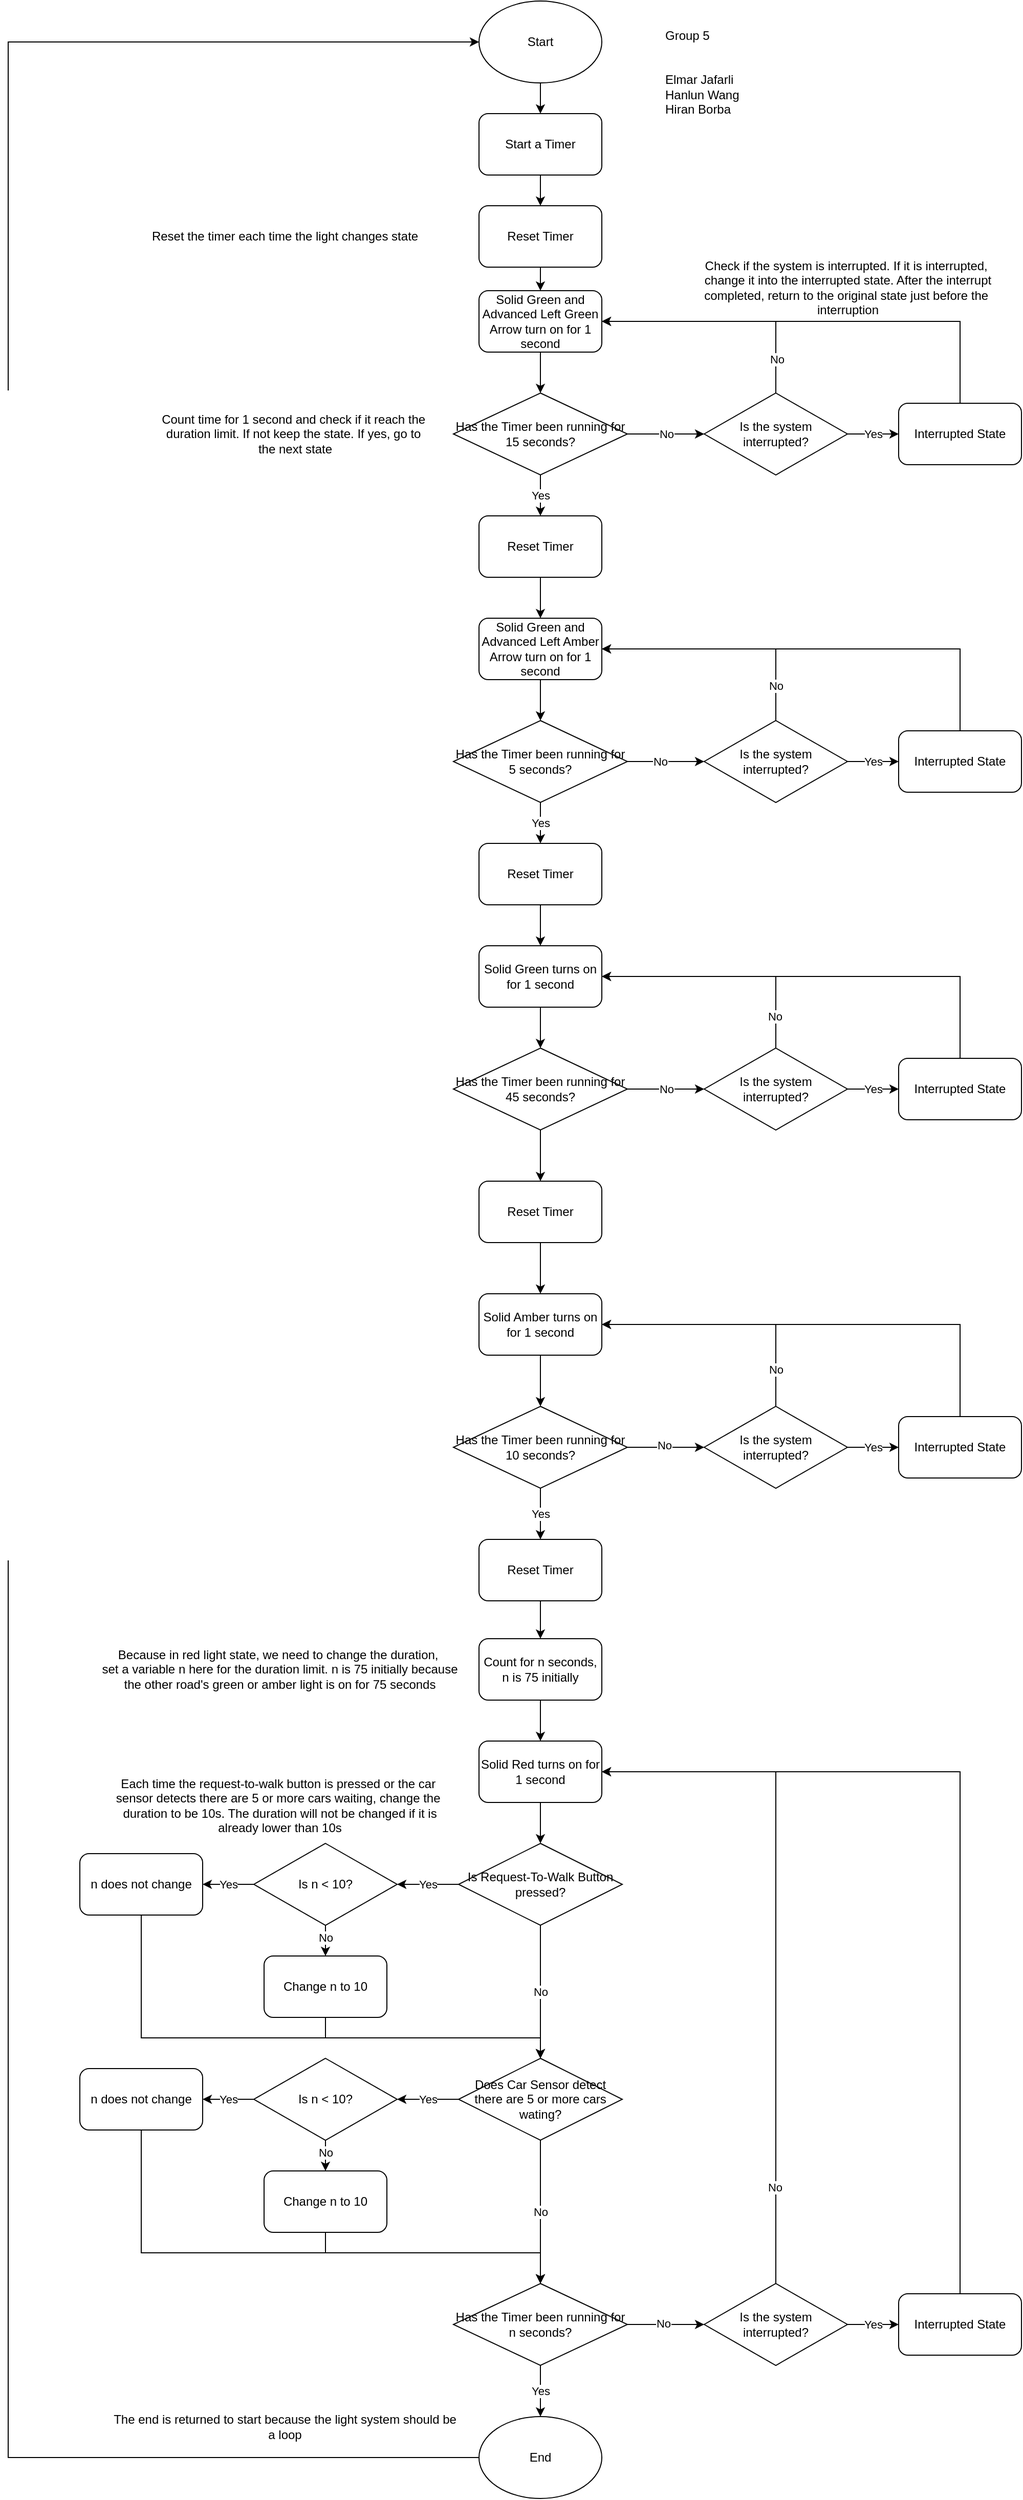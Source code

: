 <mxfile version="21.3.6" type="device">
  <diagram id="C5RBs43oDa-KdzZeNtuy" name="Page-1">
    <mxGraphModel dx="645" dy="1018" grid="1" gridSize="10" guides="1" tooltips="1" connect="1" arrows="1" fold="1" page="1" pageScale="1" pageWidth="1500" pageHeight="3000" math="0" shadow="0">
      <root>
        <mxCell id="WIyWlLk6GJQsqaUBKTNV-0" />
        <mxCell id="WIyWlLk6GJQsqaUBKTNV-1" parent="WIyWlLk6GJQsqaUBKTNV-0" />
        <mxCell id="bD6W7oSRf1samodwNwaf-6" style="edgeStyle=orthogonalEdgeStyle;rounded=0;orthogonalLoop=1;jettySize=auto;html=1;exitX=0.5;exitY=1;exitDx=0;exitDy=0;entryX=0.5;entryY=0;entryDx=0;entryDy=0;" parent="WIyWlLk6GJQsqaUBKTNV-1" source="bD6W7oSRf1samodwNwaf-0" target="bD6W7oSRf1samodwNwaf-5" edge="1">
          <mxGeometry relative="1" as="geometry" />
        </mxCell>
        <mxCell id="bD6W7oSRf1samodwNwaf-0" value="Start" style="ellipse;whiteSpace=wrap;html=1;" parent="WIyWlLk6GJQsqaUBKTNV-1" vertex="1">
          <mxGeometry x="630" width="120" height="80" as="geometry" />
        </mxCell>
        <mxCell id="bD6W7oSRf1samodwNwaf-9" style="edgeStyle=orthogonalEdgeStyle;rounded=0;orthogonalLoop=1;jettySize=auto;html=1;exitX=0.5;exitY=1;exitDx=0;exitDy=0;entryX=0.5;entryY=0;entryDx=0;entryDy=0;" parent="WIyWlLk6GJQsqaUBKTNV-1" source="bD6W7oSRf1samodwNwaf-1" target="bD6W7oSRf1samodwNwaf-8" edge="1">
          <mxGeometry relative="1" as="geometry" />
        </mxCell>
        <mxCell id="bD6W7oSRf1samodwNwaf-1" value="Solid Green and Advanced Left Green Arrow turn on for 1 second" style="rounded=1;whiteSpace=wrap;html=1;" parent="WIyWlLk6GJQsqaUBKTNV-1" vertex="1">
          <mxGeometry x="630" y="283" width="120" height="60" as="geometry" />
        </mxCell>
        <mxCell id="bD6W7oSRf1samodwNwaf-49" style="edgeStyle=orthogonalEdgeStyle;rounded=0;orthogonalLoop=1;jettySize=auto;html=1;exitX=0.5;exitY=1;exitDx=0;exitDy=0;entryX=0.5;entryY=0;entryDx=0;entryDy=0;" parent="WIyWlLk6GJQsqaUBKTNV-1" source="bD6W7oSRf1samodwNwaf-5" target="bD6W7oSRf1samodwNwaf-48" edge="1">
          <mxGeometry relative="1" as="geometry" />
        </mxCell>
        <mxCell id="bD6W7oSRf1samodwNwaf-5" value="Start a Timer" style="rounded=1;whiteSpace=wrap;html=1;" parent="WIyWlLk6GJQsqaUBKTNV-1" vertex="1">
          <mxGeometry x="630" y="110" width="120" height="60" as="geometry" />
        </mxCell>
        <mxCell id="bD6W7oSRf1samodwNwaf-13" value="Yes" style="edgeStyle=orthogonalEdgeStyle;rounded=0;orthogonalLoop=1;jettySize=auto;html=1;exitX=0.5;exitY=1;exitDx=0;exitDy=0;entryX=0.5;entryY=0;entryDx=0;entryDy=0;" parent="WIyWlLk6GJQsqaUBKTNV-1" source="bD6W7oSRf1samodwNwaf-8" target="bD6W7oSRf1samodwNwaf-12" edge="1">
          <mxGeometry relative="1" as="geometry" />
        </mxCell>
        <mxCell id="45pOOknHf77Www3bpchD-1" value="No" style="edgeStyle=orthogonalEdgeStyle;rounded=0;orthogonalLoop=1;jettySize=auto;html=1;exitX=1;exitY=0.5;exitDx=0;exitDy=0;entryX=0;entryY=0.5;entryDx=0;entryDy=0;" edge="1" parent="WIyWlLk6GJQsqaUBKTNV-1" source="bD6W7oSRf1samodwNwaf-8" target="45pOOknHf77Www3bpchD-0">
          <mxGeometry relative="1" as="geometry" />
        </mxCell>
        <mxCell id="bD6W7oSRf1samodwNwaf-8" value="Has the Timer been running for 15 seconds?" style="rhombus;whiteSpace=wrap;html=1;" parent="WIyWlLk6GJQsqaUBKTNV-1" vertex="1">
          <mxGeometry x="605" y="383" width="170" height="80" as="geometry" />
        </mxCell>
        <mxCell id="bD6W7oSRf1samodwNwaf-15" style="edgeStyle=orthogonalEdgeStyle;rounded=0;orthogonalLoop=1;jettySize=auto;html=1;exitX=0.5;exitY=1;exitDx=0;exitDy=0;entryX=0.5;entryY=0;entryDx=0;entryDy=0;" parent="WIyWlLk6GJQsqaUBKTNV-1" source="bD6W7oSRf1samodwNwaf-12" target="bD6W7oSRf1samodwNwaf-14" edge="1">
          <mxGeometry relative="1" as="geometry" />
        </mxCell>
        <mxCell id="bD6W7oSRf1samodwNwaf-12" value="Reset Timer" style="rounded=1;whiteSpace=wrap;html=1;" parent="WIyWlLk6GJQsqaUBKTNV-1" vertex="1">
          <mxGeometry x="630" y="503" width="120" height="60" as="geometry" />
        </mxCell>
        <mxCell id="bD6W7oSRf1samodwNwaf-19" style="edgeStyle=orthogonalEdgeStyle;rounded=0;orthogonalLoop=1;jettySize=auto;html=1;exitX=0.5;exitY=1;exitDx=0;exitDy=0;entryX=0.5;entryY=0;entryDx=0;entryDy=0;" parent="WIyWlLk6GJQsqaUBKTNV-1" source="bD6W7oSRf1samodwNwaf-14" target="bD6W7oSRf1samodwNwaf-16" edge="1">
          <mxGeometry relative="1" as="geometry" />
        </mxCell>
        <mxCell id="bD6W7oSRf1samodwNwaf-14" value="Solid Green and Advanced Left Amber Arrow turn on for 1 second" style="rounded=1;whiteSpace=wrap;html=1;" parent="WIyWlLk6GJQsqaUBKTNV-1" vertex="1">
          <mxGeometry x="630" y="603" width="120" height="60" as="geometry" />
        </mxCell>
        <mxCell id="bD6W7oSRf1samodwNwaf-21" value="Yes" style="edgeStyle=orthogonalEdgeStyle;rounded=0;orthogonalLoop=1;jettySize=auto;html=1;exitX=0.5;exitY=1;exitDx=0;exitDy=0;entryX=0.5;entryY=0;entryDx=0;entryDy=0;" parent="WIyWlLk6GJQsqaUBKTNV-1" source="bD6W7oSRf1samodwNwaf-16" target="bD6W7oSRf1samodwNwaf-22" edge="1">
          <mxGeometry relative="1" as="geometry">
            <mxPoint x="690" y="823" as="targetPoint" />
          </mxGeometry>
        </mxCell>
        <mxCell id="45pOOknHf77Www3bpchD-19" style="edgeStyle=orthogonalEdgeStyle;rounded=0;orthogonalLoop=1;jettySize=auto;html=1;exitX=1;exitY=0.5;exitDx=0;exitDy=0;entryX=0;entryY=0.5;entryDx=0;entryDy=0;" edge="1" parent="WIyWlLk6GJQsqaUBKTNV-1" source="bD6W7oSRf1samodwNwaf-16" target="45pOOknHf77Www3bpchD-17">
          <mxGeometry relative="1" as="geometry" />
        </mxCell>
        <mxCell id="45pOOknHf77Www3bpchD-23" value="No" style="edgeLabel;html=1;align=center;verticalAlign=middle;resizable=0;points=[];" vertex="1" connectable="0" parent="45pOOknHf77Www3bpchD-19">
          <mxGeometry x="-0.15" relative="1" as="geometry">
            <mxPoint as="offset" />
          </mxGeometry>
        </mxCell>
        <mxCell id="bD6W7oSRf1samodwNwaf-16" value="Has the Timer been running for 5 seconds?" style="rhombus;whiteSpace=wrap;html=1;" parent="WIyWlLk6GJQsqaUBKTNV-1" vertex="1">
          <mxGeometry x="605" y="703" width="170" height="80" as="geometry" />
        </mxCell>
        <mxCell id="bD6W7oSRf1samodwNwaf-24" style="edgeStyle=orthogonalEdgeStyle;rounded=0;orthogonalLoop=1;jettySize=auto;html=1;exitX=0.5;exitY=1;exitDx=0;exitDy=0;entryX=0.5;entryY=0;entryDx=0;entryDy=0;" parent="WIyWlLk6GJQsqaUBKTNV-1" source="bD6W7oSRf1samodwNwaf-22" target="bD6W7oSRf1samodwNwaf-23" edge="1">
          <mxGeometry relative="1" as="geometry" />
        </mxCell>
        <mxCell id="bD6W7oSRf1samodwNwaf-22" value="Reset Timer" style="rounded=1;whiteSpace=wrap;html=1;" parent="WIyWlLk6GJQsqaUBKTNV-1" vertex="1">
          <mxGeometry x="630" y="823" width="120" height="60" as="geometry" />
        </mxCell>
        <mxCell id="bD6W7oSRf1samodwNwaf-26" style="edgeStyle=orthogonalEdgeStyle;rounded=0;orthogonalLoop=1;jettySize=auto;html=1;exitX=0.5;exitY=1;exitDx=0;exitDy=0;entryX=0.5;entryY=0;entryDx=0;entryDy=0;" parent="WIyWlLk6GJQsqaUBKTNV-1" source="bD6W7oSRf1samodwNwaf-23" target="bD6W7oSRf1samodwNwaf-25" edge="1">
          <mxGeometry relative="1" as="geometry" />
        </mxCell>
        <mxCell id="bD6W7oSRf1samodwNwaf-23" value="Solid Green turns on for 1 second" style="rounded=1;whiteSpace=wrap;html=1;" parent="WIyWlLk6GJQsqaUBKTNV-1" vertex="1">
          <mxGeometry x="630" y="923" width="120" height="60" as="geometry" />
        </mxCell>
        <mxCell id="bD6W7oSRf1samodwNwaf-31" style="edgeStyle=orthogonalEdgeStyle;rounded=0;orthogonalLoop=1;jettySize=auto;html=1;exitX=0.5;exitY=1;exitDx=0;exitDy=0;entryX=0.5;entryY=0;entryDx=0;entryDy=0;" parent="WIyWlLk6GJQsqaUBKTNV-1" source="bD6W7oSRf1samodwNwaf-25" target="bD6W7oSRf1samodwNwaf-30" edge="1">
          <mxGeometry relative="1" as="geometry" />
        </mxCell>
        <mxCell id="45pOOknHf77Www3bpchD-27" value="No" style="edgeStyle=orthogonalEdgeStyle;rounded=0;orthogonalLoop=1;jettySize=auto;html=1;exitX=1;exitY=0.5;exitDx=0;exitDy=0;entryX=0;entryY=0.5;entryDx=0;entryDy=0;" edge="1" parent="WIyWlLk6GJQsqaUBKTNV-1" source="bD6W7oSRf1samodwNwaf-25" target="45pOOknHf77Www3bpchD-25">
          <mxGeometry relative="1" as="geometry" />
        </mxCell>
        <mxCell id="bD6W7oSRf1samodwNwaf-25" value="Has the Timer been running for 45 seconds?" style="rhombus;whiteSpace=wrap;html=1;" parent="WIyWlLk6GJQsqaUBKTNV-1" vertex="1">
          <mxGeometry x="605" y="1023" width="170" height="80" as="geometry" />
        </mxCell>
        <mxCell id="bD6W7oSRf1samodwNwaf-35" style="edgeStyle=orthogonalEdgeStyle;rounded=0;orthogonalLoop=1;jettySize=auto;html=1;exitX=0.5;exitY=1;exitDx=0;exitDy=0;entryX=0.5;entryY=0;entryDx=0;entryDy=0;" parent="WIyWlLk6GJQsqaUBKTNV-1" source="bD6W7oSRf1samodwNwaf-29" target="bD6W7oSRf1samodwNwaf-33" edge="1">
          <mxGeometry relative="1" as="geometry" />
        </mxCell>
        <mxCell id="bD6W7oSRf1samodwNwaf-29" value="Solid Amber turns on for 1 second" style="rounded=1;whiteSpace=wrap;html=1;" parent="WIyWlLk6GJQsqaUBKTNV-1" vertex="1">
          <mxGeometry x="630" y="1263" width="120" height="60" as="geometry" />
        </mxCell>
        <mxCell id="bD6W7oSRf1samodwNwaf-32" style="edgeStyle=orthogonalEdgeStyle;rounded=0;orthogonalLoop=1;jettySize=auto;html=1;exitX=0.5;exitY=1;exitDx=0;exitDy=0;entryX=0.5;entryY=0;entryDx=0;entryDy=0;" parent="WIyWlLk6GJQsqaUBKTNV-1" source="bD6W7oSRf1samodwNwaf-30" target="bD6W7oSRf1samodwNwaf-29" edge="1">
          <mxGeometry relative="1" as="geometry" />
        </mxCell>
        <mxCell id="bD6W7oSRf1samodwNwaf-30" value="Reset Timer" style="rounded=1;whiteSpace=wrap;html=1;" parent="WIyWlLk6GJQsqaUBKTNV-1" vertex="1">
          <mxGeometry x="630" y="1153" width="120" height="60" as="geometry" />
        </mxCell>
        <mxCell id="bD6W7oSRf1samodwNwaf-44" value="Yes" style="edgeStyle=orthogonalEdgeStyle;rounded=0;orthogonalLoop=1;jettySize=auto;html=1;exitX=0.5;exitY=1;exitDx=0;exitDy=0;entryX=0.5;entryY=0;entryDx=0;entryDy=0;" parent="WIyWlLk6GJQsqaUBKTNV-1" source="bD6W7oSRf1samodwNwaf-33" target="bD6W7oSRf1samodwNwaf-40" edge="1">
          <mxGeometry relative="1" as="geometry" />
        </mxCell>
        <mxCell id="45pOOknHf77Www3bpchD-34" style="edgeStyle=orthogonalEdgeStyle;rounded=0;orthogonalLoop=1;jettySize=auto;html=1;exitX=1;exitY=0.5;exitDx=0;exitDy=0;entryX=0;entryY=0.5;entryDx=0;entryDy=0;" edge="1" parent="WIyWlLk6GJQsqaUBKTNV-1" source="bD6W7oSRf1samodwNwaf-33" target="45pOOknHf77Www3bpchD-32">
          <mxGeometry relative="1" as="geometry" />
        </mxCell>
        <mxCell id="45pOOknHf77Www3bpchD-35" value="No" style="edgeLabel;html=1;align=center;verticalAlign=middle;resizable=0;points=[];" vertex="1" connectable="0" parent="45pOOknHf77Www3bpchD-34">
          <mxGeometry x="-0.04" y="2" relative="1" as="geometry">
            <mxPoint as="offset" />
          </mxGeometry>
        </mxCell>
        <mxCell id="bD6W7oSRf1samodwNwaf-33" value="Has the Timer been running for 10 seconds?" style="rhombus;whiteSpace=wrap;html=1;" parent="WIyWlLk6GJQsqaUBKTNV-1" vertex="1">
          <mxGeometry x="605" y="1373" width="170" height="80" as="geometry" />
        </mxCell>
        <mxCell id="45pOOknHf77Www3bpchD-53" style="edgeStyle=orthogonalEdgeStyle;rounded=0;orthogonalLoop=1;jettySize=auto;html=1;exitX=0.5;exitY=1;exitDx=0;exitDy=0;entryX=0.5;entryY=0;entryDx=0;entryDy=0;" edge="1" parent="WIyWlLk6GJQsqaUBKTNV-1" source="bD6W7oSRf1samodwNwaf-38" target="45pOOknHf77Www3bpchD-52">
          <mxGeometry relative="1" as="geometry" />
        </mxCell>
        <mxCell id="bD6W7oSRf1samodwNwaf-38" value="Solid Red turns on for 1 second" style="rounded=1;whiteSpace=wrap;html=1;" parent="WIyWlLk6GJQsqaUBKTNV-1" vertex="1">
          <mxGeometry x="630" y="1700" width="120" height="60" as="geometry" />
        </mxCell>
        <mxCell id="45pOOknHf77Www3bpchD-49" style="edgeStyle=orthogonalEdgeStyle;rounded=0;orthogonalLoop=1;jettySize=auto;html=1;exitX=0.5;exitY=1;exitDx=0;exitDy=0;entryX=0.5;entryY=0;entryDx=0;entryDy=0;" edge="1" parent="WIyWlLk6GJQsqaUBKTNV-1" source="bD6W7oSRf1samodwNwaf-40" target="45pOOknHf77Www3bpchD-48">
          <mxGeometry relative="1" as="geometry" />
        </mxCell>
        <mxCell id="bD6W7oSRf1samodwNwaf-40" value="Reset Timer" style="rounded=1;whiteSpace=wrap;html=1;" parent="WIyWlLk6GJQsqaUBKTNV-1" vertex="1">
          <mxGeometry x="630" y="1503" width="120" height="60" as="geometry" />
        </mxCell>
        <mxCell id="45pOOknHf77Www3bpchD-42" style="edgeStyle=orthogonalEdgeStyle;rounded=0;orthogonalLoop=1;jettySize=auto;html=1;exitX=1;exitY=0.5;exitDx=0;exitDy=0;entryX=0;entryY=0.5;entryDx=0;entryDy=0;" edge="1" parent="WIyWlLk6GJQsqaUBKTNV-1" source="bD6W7oSRf1samodwNwaf-43" target="45pOOknHf77Www3bpchD-40">
          <mxGeometry relative="1" as="geometry" />
        </mxCell>
        <mxCell id="45pOOknHf77Www3bpchD-43" value="No" style="edgeLabel;html=1;align=center;verticalAlign=middle;resizable=0;points=[];" vertex="1" connectable="0" parent="45pOOknHf77Www3bpchD-42">
          <mxGeometry x="-0.077" y="1" relative="1" as="geometry">
            <mxPoint as="offset" />
          </mxGeometry>
        </mxCell>
        <mxCell id="45pOOknHf77Www3bpchD-78" value="Yes" style="edgeStyle=orthogonalEdgeStyle;rounded=0;orthogonalLoop=1;jettySize=auto;html=1;exitX=0.5;exitY=1;exitDx=0;exitDy=0;entryX=0.5;entryY=0;entryDx=0;entryDy=0;" edge="1" parent="WIyWlLk6GJQsqaUBKTNV-1" source="bD6W7oSRf1samodwNwaf-43" target="45pOOknHf77Www3bpchD-77">
          <mxGeometry relative="1" as="geometry" />
        </mxCell>
        <mxCell id="bD6W7oSRf1samodwNwaf-43" value="Has the Timer been running for n seconds?" style="rhombus;whiteSpace=wrap;html=1;" parent="WIyWlLk6GJQsqaUBKTNV-1" vertex="1">
          <mxGeometry x="605" y="2230" width="170" height="80" as="geometry" />
        </mxCell>
        <mxCell id="bD6W7oSRf1samodwNwaf-50" style="edgeStyle=orthogonalEdgeStyle;rounded=0;orthogonalLoop=1;jettySize=auto;html=1;exitX=0.5;exitY=1;exitDx=0;exitDy=0;entryX=0.5;entryY=0;entryDx=0;entryDy=0;" parent="WIyWlLk6GJQsqaUBKTNV-1" source="bD6W7oSRf1samodwNwaf-48" target="bD6W7oSRf1samodwNwaf-1" edge="1">
          <mxGeometry relative="1" as="geometry" />
        </mxCell>
        <mxCell id="bD6W7oSRf1samodwNwaf-48" value="Reset Timer" style="rounded=1;whiteSpace=wrap;html=1;" parent="WIyWlLk6GJQsqaUBKTNV-1" vertex="1">
          <mxGeometry x="630" y="200" width="120" height="60" as="geometry" />
        </mxCell>
        <mxCell id="45pOOknHf77Www3bpchD-2" style="edgeStyle=orthogonalEdgeStyle;rounded=0;orthogonalLoop=1;jettySize=auto;html=1;exitX=0.5;exitY=0;exitDx=0;exitDy=0;entryX=1;entryY=0.5;entryDx=0;entryDy=0;" edge="1" parent="WIyWlLk6GJQsqaUBKTNV-1" source="45pOOknHf77Www3bpchD-0" target="bD6W7oSRf1samodwNwaf-1">
          <mxGeometry relative="1" as="geometry" />
        </mxCell>
        <mxCell id="45pOOknHf77Www3bpchD-3" value="No" style="edgeLabel;html=1;align=center;verticalAlign=middle;resizable=0;points=[];" vertex="1" connectable="0" parent="45pOOknHf77Www3bpchD-2">
          <mxGeometry x="0.003" y="1" relative="1" as="geometry">
            <mxPoint x="51" y="36" as="offset" />
          </mxGeometry>
        </mxCell>
        <mxCell id="45pOOknHf77Www3bpchD-5" value="Yes" style="edgeStyle=orthogonalEdgeStyle;rounded=0;orthogonalLoop=1;jettySize=auto;html=1;exitX=1;exitY=0.5;exitDx=0;exitDy=0;entryX=0;entryY=0.5;entryDx=0;entryDy=0;" edge="1" parent="WIyWlLk6GJQsqaUBKTNV-1" source="45pOOknHf77Www3bpchD-0" target="45pOOknHf77Www3bpchD-4">
          <mxGeometry relative="1" as="geometry" />
        </mxCell>
        <mxCell id="45pOOknHf77Www3bpchD-0" value="Is the system interrupted?" style="rhombus;whiteSpace=wrap;html=1;" vertex="1" parent="WIyWlLk6GJQsqaUBKTNV-1">
          <mxGeometry x="850" y="383" width="140" height="80" as="geometry" />
        </mxCell>
        <mxCell id="45pOOknHf77Www3bpchD-8" style="edgeStyle=orthogonalEdgeStyle;rounded=0;orthogonalLoop=1;jettySize=auto;html=1;exitX=0.5;exitY=0;exitDx=0;exitDy=0;entryX=1;entryY=0.5;entryDx=0;entryDy=0;" edge="1" parent="WIyWlLk6GJQsqaUBKTNV-1" source="45pOOknHf77Www3bpchD-4" target="bD6W7oSRf1samodwNwaf-1">
          <mxGeometry relative="1" as="geometry" />
        </mxCell>
        <mxCell id="45pOOknHf77Www3bpchD-4" value="Interrupted State" style="rounded=1;whiteSpace=wrap;html=1;" vertex="1" parent="WIyWlLk6GJQsqaUBKTNV-1">
          <mxGeometry x="1040" y="393" width="120" height="60" as="geometry" />
        </mxCell>
        <mxCell id="45pOOknHf77Www3bpchD-16" value="Yes" style="edgeStyle=orthogonalEdgeStyle;rounded=0;orthogonalLoop=1;jettySize=auto;html=1;exitX=1;exitY=0.5;exitDx=0;exitDy=0;entryX=0;entryY=0.5;entryDx=0;entryDy=0;" edge="1" parent="WIyWlLk6GJQsqaUBKTNV-1" source="45pOOknHf77Www3bpchD-17" target="45pOOknHf77Www3bpchD-18">
          <mxGeometry relative="1" as="geometry" />
        </mxCell>
        <mxCell id="45pOOknHf77Www3bpchD-20" style="edgeStyle=orthogonalEdgeStyle;rounded=0;orthogonalLoop=1;jettySize=auto;html=1;exitX=0.5;exitY=0;exitDx=0;exitDy=0;entryX=1;entryY=0.5;entryDx=0;entryDy=0;" edge="1" parent="WIyWlLk6GJQsqaUBKTNV-1" source="45pOOknHf77Www3bpchD-17" target="bD6W7oSRf1samodwNwaf-14">
          <mxGeometry relative="1" as="geometry" />
        </mxCell>
        <mxCell id="45pOOknHf77Www3bpchD-22" value="No" style="edgeLabel;html=1;align=center;verticalAlign=middle;resizable=0;points=[];" vertex="1" connectable="0" parent="45pOOknHf77Www3bpchD-20">
          <mxGeometry x="-0.714" relative="1" as="geometry">
            <mxPoint as="offset" />
          </mxGeometry>
        </mxCell>
        <mxCell id="45pOOknHf77Www3bpchD-17" value="Is the system interrupted?" style="rhombus;whiteSpace=wrap;html=1;" vertex="1" parent="WIyWlLk6GJQsqaUBKTNV-1">
          <mxGeometry x="850" y="703" width="140" height="80" as="geometry" />
        </mxCell>
        <mxCell id="45pOOknHf77Www3bpchD-21" style="edgeStyle=orthogonalEdgeStyle;rounded=0;orthogonalLoop=1;jettySize=auto;html=1;exitX=0.5;exitY=0;exitDx=0;exitDy=0;entryX=1;entryY=0.5;entryDx=0;entryDy=0;" edge="1" parent="WIyWlLk6GJQsqaUBKTNV-1" source="45pOOknHf77Www3bpchD-18" target="bD6W7oSRf1samodwNwaf-14">
          <mxGeometry relative="1" as="geometry" />
        </mxCell>
        <mxCell id="45pOOknHf77Www3bpchD-18" value="Interrupted State" style="rounded=1;whiteSpace=wrap;html=1;" vertex="1" parent="WIyWlLk6GJQsqaUBKTNV-1">
          <mxGeometry x="1040" y="713" width="120" height="60" as="geometry" />
        </mxCell>
        <mxCell id="45pOOknHf77Www3bpchD-24" value="Yes" style="edgeStyle=orthogonalEdgeStyle;rounded=0;orthogonalLoop=1;jettySize=auto;html=1;exitX=1;exitY=0.5;exitDx=0;exitDy=0;entryX=0;entryY=0.5;entryDx=0;entryDy=0;" edge="1" parent="WIyWlLk6GJQsqaUBKTNV-1" source="45pOOknHf77Www3bpchD-25" target="45pOOknHf77Www3bpchD-26">
          <mxGeometry relative="1" as="geometry" />
        </mxCell>
        <mxCell id="45pOOknHf77Www3bpchD-28" style="edgeStyle=orthogonalEdgeStyle;rounded=0;orthogonalLoop=1;jettySize=auto;html=1;exitX=0.5;exitY=0;exitDx=0;exitDy=0;entryX=1;entryY=0.5;entryDx=0;entryDy=0;" edge="1" parent="WIyWlLk6GJQsqaUBKTNV-1" source="45pOOknHf77Www3bpchD-25" target="bD6W7oSRf1samodwNwaf-23">
          <mxGeometry relative="1" as="geometry" />
        </mxCell>
        <mxCell id="45pOOknHf77Www3bpchD-30" value="No" style="edgeLabel;html=1;align=center;verticalAlign=middle;resizable=0;points=[];" vertex="1" connectable="0" parent="45pOOknHf77Www3bpchD-28">
          <mxGeometry x="-0.737" y="1" relative="1" as="geometry">
            <mxPoint as="offset" />
          </mxGeometry>
        </mxCell>
        <mxCell id="45pOOknHf77Www3bpchD-25" value="Is the system interrupted?" style="rhombus;whiteSpace=wrap;html=1;" vertex="1" parent="WIyWlLk6GJQsqaUBKTNV-1">
          <mxGeometry x="850" y="1023" width="140" height="80" as="geometry" />
        </mxCell>
        <mxCell id="45pOOknHf77Www3bpchD-29" style="edgeStyle=orthogonalEdgeStyle;rounded=0;orthogonalLoop=1;jettySize=auto;html=1;exitX=0.5;exitY=0;exitDx=0;exitDy=0;entryX=1;entryY=0.5;entryDx=0;entryDy=0;" edge="1" parent="WIyWlLk6GJQsqaUBKTNV-1" source="45pOOknHf77Www3bpchD-26" target="bD6W7oSRf1samodwNwaf-23">
          <mxGeometry relative="1" as="geometry" />
        </mxCell>
        <mxCell id="45pOOknHf77Www3bpchD-26" value="Interrupted State" style="rounded=1;whiteSpace=wrap;html=1;" vertex="1" parent="WIyWlLk6GJQsqaUBKTNV-1">
          <mxGeometry x="1040" y="1033" width="120" height="60" as="geometry" />
        </mxCell>
        <mxCell id="45pOOknHf77Www3bpchD-31" value="Yes" style="edgeStyle=orthogonalEdgeStyle;rounded=0;orthogonalLoop=1;jettySize=auto;html=1;exitX=1;exitY=0.5;exitDx=0;exitDy=0;entryX=0;entryY=0.5;entryDx=0;entryDy=0;" edge="1" parent="WIyWlLk6GJQsqaUBKTNV-1" source="45pOOknHf77Www3bpchD-32" target="45pOOknHf77Www3bpchD-33">
          <mxGeometry relative="1" as="geometry" />
        </mxCell>
        <mxCell id="45pOOknHf77Www3bpchD-36" style="edgeStyle=orthogonalEdgeStyle;rounded=0;orthogonalLoop=1;jettySize=auto;html=1;exitX=0.5;exitY=0;exitDx=0;exitDy=0;entryX=1;entryY=0.5;entryDx=0;entryDy=0;" edge="1" parent="WIyWlLk6GJQsqaUBKTNV-1" source="45pOOknHf77Www3bpchD-32" target="bD6W7oSRf1samodwNwaf-29">
          <mxGeometry relative="1" as="geometry" />
        </mxCell>
        <mxCell id="45pOOknHf77Www3bpchD-37" value="No" style="edgeLabel;html=1;align=center;verticalAlign=middle;resizable=0;points=[];" vertex="1" connectable="0" parent="45pOOknHf77Www3bpchD-36">
          <mxGeometry x="-0.707" relative="1" as="geometry">
            <mxPoint as="offset" />
          </mxGeometry>
        </mxCell>
        <mxCell id="45pOOknHf77Www3bpchD-32" value="Is the system interrupted?" style="rhombus;whiteSpace=wrap;html=1;" vertex="1" parent="WIyWlLk6GJQsqaUBKTNV-1">
          <mxGeometry x="850" y="1373" width="140" height="80" as="geometry" />
        </mxCell>
        <mxCell id="45pOOknHf77Www3bpchD-38" style="edgeStyle=orthogonalEdgeStyle;rounded=0;orthogonalLoop=1;jettySize=auto;html=1;exitX=0.5;exitY=0;exitDx=0;exitDy=0;entryX=1;entryY=0.5;entryDx=0;entryDy=0;" edge="1" parent="WIyWlLk6GJQsqaUBKTNV-1" source="45pOOknHf77Www3bpchD-33" target="bD6W7oSRf1samodwNwaf-29">
          <mxGeometry relative="1" as="geometry" />
        </mxCell>
        <mxCell id="45pOOknHf77Www3bpchD-33" value="Interrupted State" style="rounded=1;whiteSpace=wrap;html=1;" vertex="1" parent="WIyWlLk6GJQsqaUBKTNV-1">
          <mxGeometry x="1040" y="1383" width="120" height="60" as="geometry" />
        </mxCell>
        <mxCell id="45pOOknHf77Www3bpchD-39" value="Yes" style="edgeStyle=orthogonalEdgeStyle;rounded=0;orthogonalLoop=1;jettySize=auto;html=1;exitX=1;exitY=0.5;exitDx=0;exitDy=0;entryX=0;entryY=0.5;entryDx=0;entryDy=0;" edge="1" parent="WIyWlLk6GJQsqaUBKTNV-1" source="45pOOknHf77Www3bpchD-40" target="45pOOknHf77Www3bpchD-41">
          <mxGeometry relative="1" as="geometry" />
        </mxCell>
        <mxCell id="45pOOknHf77Www3bpchD-44" style="edgeStyle=orthogonalEdgeStyle;rounded=0;orthogonalLoop=1;jettySize=auto;html=1;exitX=0.5;exitY=0;exitDx=0;exitDy=0;entryX=1;entryY=0.5;entryDx=0;entryDy=0;" edge="1" parent="WIyWlLk6GJQsqaUBKTNV-1" source="45pOOknHf77Www3bpchD-40" target="bD6W7oSRf1samodwNwaf-38">
          <mxGeometry relative="1" as="geometry" />
        </mxCell>
        <mxCell id="45pOOknHf77Www3bpchD-45" value="No" style="edgeLabel;html=1;align=center;verticalAlign=middle;resizable=0;points=[];" vertex="1" connectable="0" parent="45pOOknHf77Www3bpchD-44">
          <mxGeometry x="-0.718" y="1" relative="1" as="geometry">
            <mxPoint as="offset" />
          </mxGeometry>
        </mxCell>
        <mxCell id="45pOOknHf77Www3bpchD-40" value="Is the system interrupted?" style="rhombus;whiteSpace=wrap;html=1;" vertex="1" parent="WIyWlLk6GJQsqaUBKTNV-1">
          <mxGeometry x="850" y="2230" width="140" height="80" as="geometry" />
        </mxCell>
        <mxCell id="45pOOknHf77Www3bpchD-46" style="edgeStyle=orthogonalEdgeStyle;rounded=0;orthogonalLoop=1;jettySize=auto;html=1;exitX=0.5;exitY=0;exitDx=0;exitDy=0;entryX=1;entryY=0.5;entryDx=0;entryDy=0;" edge="1" parent="WIyWlLk6GJQsqaUBKTNV-1" source="45pOOknHf77Www3bpchD-41" target="bD6W7oSRf1samodwNwaf-38">
          <mxGeometry relative="1" as="geometry" />
        </mxCell>
        <mxCell id="45pOOknHf77Www3bpchD-41" value="Interrupted State" style="rounded=1;whiteSpace=wrap;html=1;" vertex="1" parent="WIyWlLk6GJQsqaUBKTNV-1">
          <mxGeometry x="1040" y="2240" width="120" height="60" as="geometry" />
        </mxCell>
        <mxCell id="45pOOknHf77Www3bpchD-50" style="edgeStyle=orthogonalEdgeStyle;rounded=0;orthogonalLoop=1;jettySize=auto;html=1;exitX=0.5;exitY=1;exitDx=0;exitDy=0;entryX=0.5;entryY=0;entryDx=0;entryDy=0;" edge="1" parent="WIyWlLk6GJQsqaUBKTNV-1" source="45pOOknHf77Www3bpchD-48" target="bD6W7oSRf1samodwNwaf-38">
          <mxGeometry relative="1" as="geometry" />
        </mxCell>
        <mxCell id="45pOOknHf77Www3bpchD-48" value="Count for n seconds, n is 75&amp;nbsp;initially" style="rounded=1;whiteSpace=wrap;html=1;" vertex="1" parent="WIyWlLk6GJQsqaUBKTNV-1">
          <mxGeometry x="630" y="1600" width="120" height="60" as="geometry" />
        </mxCell>
        <mxCell id="45pOOknHf77Www3bpchD-57" value="Yes" style="edgeStyle=orthogonalEdgeStyle;rounded=0;orthogonalLoop=1;jettySize=auto;html=1;exitX=0;exitY=0.5;exitDx=0;exitDy=0;entryX=1;entryY=0.5;entryDx=0;entryDy=0;" edge="1" parent="WIyWlLk6GJQsqaUBKTNV-1" source="45pOOknHf77Www3bpchD-52" target="45pOOknHf77Www3bpchD-56">
          <mxGeometry relative="1" as="geometry" />
        </mxCell>
        <mxCell id="45pOOknHf77Www3bpchD-71" value="No" style="edgeStyle=orthogonalEdgeStyle;rounded=0;orthogonalLoop=1;jettySize=auto;html=1;exitX=0.5;exitY=1;exitDx=0;exitDy=0;entryX=0.5;entryY=0;entryDx=0;entryDy=0;" edge="1" parent="WIyWlLk6GJQsqaUBKTNV-1" source="45pOOknHf77Www3bpchD-52" target="45pOOknHf77Www3bpchD-64">
          <mxGeometry relative="1" as="geometry" />
        </mxCell>
        <mxCell id="45pOOknHf77Www3bpchD-52" value="Is Request-To-Walk Button pressed?" style="rhombus;whiteSpace=wrap;html=1;" vertex="1" parent="WIyWlLk6GJQsqaUBKTNV-1">
          <mxGeometry x="610" y="1800" width="160" height="80" as="geometry" />
        </mxCell>
        <mxCell id="45pOOknHf77Www3bpchD-59" value="Yes" style="edgeStyle=orthogonalEdgeStyle;rounded=0;orthogonalLoop=1;jettySize=auto;html=1;exitX=0;exitY=0.5;exitDx=0;exitDy=0;entryX=1;entryY=0.5;entryDx=0;entryDy=0;" edge="1" parent="WIyWlLk6GJQsqaUBKTNV-1" source="45pOOknHf77Www3bpchD-56" target="45pOOknHf77Www3bpchD-58">
          <mxGeometry relative="1" as="geometry" />
        </mxCell>
        <mxCell id="45pOOknHf77Www3bpchD-61" style="edgeStyle=orthogonalEdgeStyle;rounded=0;orthogonalLoop=1;jettySize=auto;html=1;exitX=0.5;exitY=1;exitDx=0;exitDy=0;entryX=0.5;entryY=0;entryDx=0;entryDy=0;" edge="1" parent="WIyWlLk6GJQsqaUBKTNV-1" source="45pOOknHf77Www3bpchD-56" target="45pOOknHf77Www3bpchD-60">
          <mxGeometry relative="1" as="geometry" />
        </mxCell>
        <mxCell id="45pOOknHf77Www3bpchD-62" value="No" style="edgeLabel;html=1;align=center;verticalAlign=middle;resizable=0;points=[];" vertex="1" connectable="0" parent="45pOOknHf77Www3bpchD-61">
          <mxGeometry x="-0.2" relative="1" as="geometry">
            <mxPoint as="offset" />
          </mxGeometry>
        </mxCell>
        <mxCell id="45pOOknHf77Www3bpchD-56" value="Is n &amp;lt; 10?" style="rhombus;whiteSpace=wrap;html=1;" vertex="1" parent="WIyWlLk6GJQsqaUBKTNV-1">
          <mxGeometry x="410" y="1800" width="140" height="80" as="geometry" />
        </mxCell>
        <mxCell id="45pOOknHf77Www3bpchD-73" style="edgeStyle=orthogonalEdgeStyle;rounded=0;orthogonalLoop=1;jettySize=auto;html=1;exitX=0.5;exitY=1;exitDx=0;exitDy=0;entryX=0.5;entryY=0;entryDx=0;entryDy=0;" edge="1" parent="WIyWlLk6GJQsqaUBKTNV-1" source="45pOOknHf77Www3bpchD-58" target="45pOOknHf77Www3bpchD-64">
          <mxGeometry relative="1" as="geometry">
            <Array as="points">
              <mxPoint x="300" y="1990" />
              <mxPoint x="690" y="1990" />
            </Array>
          </mxGeometry>
        </mxCell>
        <mxCell id="45pOOknHf77Www3bpchD-58" value="n does not change" style="rounded=1;whiteSpace=wrap;html=1;" vertex="1" parent="WIyWlLk6GJQsqaUBKTNV-1">
          <mxGeometry x="240" y="1810" width="120" height="60" as="geometry" />
        </mxCell>
        <mxCell id="45pOOknHf77Www3bpchD-72" style="edgeStyle=orthogonalEdgeStyle;rounded=0;orthogonalLoop=1;jettySize=auto;html=1;exitX=0.5;exitY=1;exitDx=0;exitDy=0;entryX=0.5;entryY=0;entryDx=0;entryDy=0;" edge="1" parent="WIyWlLk6GJQsqaUBKTNV-1" source="45pOOknHf77Www3bpchD-60" target="45pOOknHf77Www3bpchD-64">
          <mxGeometry relative="1" as="geometry" />
        </mxCell>
        <mxCell id="45pOOknHf77Www3bpchD-60" value="Change n to 10" style="rounded=1;whiteSpace=wrap;html=1;" vertex="1" parent="WIyWlLk6GJQsqaUBKTNV-1">
          <mxGeometry x="420" y="1910" width="120" height="60" as="geometry" />
        </mxCell>
        <mxCell id="45pOOknHf77Www3bpchD-63" value="Yes" style="edgeStyle=orthogonalEdgeStyle;rounded=0;orthogonalLoop=1;jettySize=auto;html=1;exitX=0;exitY=0.5;exitDx=0;exitDy=0;entryX=1;entryY=0.5;entryDx=0;entryDy=0;" edge="1" parent="WIyWlLk6GJQsqaUBKTNV-1" source="45pOOknHf77Www3bpchD-64" target="45pOOknHf77Www3bpchD-68">
          <mxGeometry relative="1" as="geometry" />
        </mxCell>
        <mxCell id="45pOOknHf77Www3bpchD-74" value="No" style="edgeStyle=orthogonalEdgeStyle;rounded=0;orthogonalLoop=1;jettySize=auto;html=1;exitX=0.5;exitY=1;exitDx=0;exitDy=0;entryX=0.5;entryY=0;entryDx=0;entryDy=0;" edge="1" parent="WIyWlLk6GJQsqaUBKTNV-1" source="45pOOknHf77Www3bpchD-64" target="bD6W7oSRf1samodwNwaf-43">
          <mxGeometry relative="1" as="geometry" />
        </mxCell>
        <mxCell id="45pOOknHf77Www3bpchD-64" value="Does Car Sensor detect there are 5 or more cars wating?" style="rhombus;whiteSpace=wrap;html=1;" vertex="1" parent="WIyWlLk6GJQsqaUBKTNV-1">
          <mxGeometry x="610" y="2010" width="160" height="80" as="geometry" />
        </mxCell>
        <mxCell id="45pOOknHf77Www3bpchD-65" value="Yes" style="edgeStyle=orthogonalEdgeStyle;rounded=0;orthogonalLoop=1;jettySize=auto;html=1;exitX=0;exitY=0.5;exitDx=0;exitDy=0;entryX=1;entryY=0.5;entryDx=0;entryDy=0;" edge="1" parent="WIyWlLk6GJQsqaUBKTNV-1" source="45pOOknHf77Www3bpchD-68" target="45pOOknHf77Www3bpchD-69">
          <mxGeometry relative="1" as="geometry" />
        </mxCell>
        <mxCell id="45pOOknHf77Www3bpchD-66" style="edgeStyle=orthogonalEdgeStyle;rounded=0;orthogonalLoop=1;jettySize=auto;html=1;exitX=0.5;exitY=1;exitDx=0;exitDy=0;entryX=0.5;entryY=0;entryDx=0;entryDy=0;" edge="1" parent="WIyWlLk6GJQsqaUBKTNV-1" source="45pOOknHf77Www3bpchD-68" target="45pOOknHf77Www3bpchD-70">
          <mxGeometry relative="1" as="geometry" />
        </mxCell>
        <mxCell id="45pOOknHf77Www3bpchD-67" value="No" style="edgeLabel;html=1;align=center;verticalAlign=middle;resizable=0;points=[];" vertex="1" connectable="0" parent="45pOOknHf77Www3bpchD-66">
          <mxGeometry x="-0.2" relative="1" as="geometry">
            <mxPoint as="offset" />
          </mxGeometry>
        </mxCell>
        <mxCell id="45pOOknHf77Www3bpchD-68" value="Is n &amp;lt; 10?" style="rhombus;whiteSpace=wrap;html=1;" vertex="1" parent="WIyWlLk6GJQsqaUBKTNV-1">
          <mxGeometry x="410" y="2010" width="140" height="80" as="geometry" />
        </mxCell>
        <mxCell id="45pOOknHf77Www3bpchD-76" style="edgeStyle=orthogonalEdgeStyle;rounded=0;orthogonalLoop=1;jettySize=auto;html=1;exitX=0.5;exitY=1;exitDx=0;exitDy=0;entryX=0.5;entryY=0;entryDx=0;entryDy=0;" edge="1" parent="WIyWlLk6GJQsqaUBKTNV-1" source="45pOOknHf77Www3bpchD-69" target="bD6W7oSRf1samodwNwaf-43">
          <mxGeometry relative="1" as="geometry">
            <Array as="points">
              <mxPoint x="300" y="2200" />
              <mxPoint x="690" y="2200" />
            </Array>
          </mxGeometry>
        </mxCell>
        <mxCell id="45pOOknHf77Www3bpchD-69" value="n does not change" style="rounded=1;whiteSpace=wrap;html=1;" vertex="1" parent="WIyWlLk6GJQsqaUBKTNV-1">
          <mxGeometry x="240" y="2020" width="120" height="60" as="geometry" />
        </mxCell>
        <mxCell id="45pOOknHf77Www3bpchD-75" style="edgeStyle=orthogonalEdgeStyle;rounded=0;orthogonalLoop=1;jettySize=auto;html=1;exitX=0.5;exitY=1;exitDx=0;exitDy=0;entryX=0.5;entryY=0;entryDx=0;entryDy=0;" edge="1" parent="WIyWlLk6GJQsqaUBKTNV-1" source="45pOOknHf77Www3bpchD-70" target="bD6W7oSRf1samodwNwaf-43">
          <mxGeometry relative="1" as="geometry">
            <Array as="points">
              <mxPoint x="480" y="2200" />
              <mxPoint x="690" y="2200" />
            </Array>
          </mxGeometry>
        </mxCell>
        <mxCell id="45pOOknHf77Www3bpchD-70" value="Change n to 10" style="rounded=1;whiteSpace=wrap;html=1;" vertex="1" parent="WIyWlLk6GJQsqaUBKTNV-1">
          <mxGeometry x="420" y="2120" width="120" height="60" as="geometry" />
        </mxCell>
        <mxCell id="45pOOknHf77Www3bpchD-79" style="edgeStyle=orthogonalEdgeStyle;rounded=0;orthogonalLoop=1;jettySize=auto;html=1;exitX=0;exitY=0.5;exitDx=0;exitDy=0;entryX=0;entryY=0.5;entryDx=0;entryDy=0;" edge="1" parent="WIyWlLk6GJQsqaUBKTNV-1" source="45pOOknHf77Www3bpchD-77" target="bD6W7oSRf1samodwNwaf-0">
          <mxGeometry relative="1" as="geometry">
            <Array as="points">
              <mxPoint x="170" y="2400" />
              <mxPoint x="170" y="40" />
            </Array>
          </mxGeometry>
        </mxCell>
        <mxCell id="45pOOknHf77Www3bpchD-77" value="End" style="ellipse;whiteSpace=wrap;html=1;" vertex="1" parent="WIyWlLk6GJQsqaUBKTNV-1">
          <mxGeometry x="630" y="2360" width="120" height="80" as="geometry" />
        </mxCell>
        <mxCell id="45pOOknHf77Www3bpchD-80" value="Reset the timer each time the light changes state" style="text;html=1;align=center;verticalAlign=middle;resizable=0;points=[];autosize=1;strokeColor=none;fillColor=none;" vertex="1" parent="WIyWlLk6GJQsqaUBKTNV-1">
          <mxGeometry x="300" y="215" width="280" height="30" as="geometry" />
        </mxCell>
        <mxCell id="45pOOknHf77Www3bpchD-81" value="Check if the system is interrupted. If it is interrupted,&amp;nbsp;&lt;br&gt;change it into the interrupted state. After the interrupt&lt;br&gt;completed, return to the original state just before the&amp;nbsp;&lt;br&gt;interruption" style="text;html=1;align=center;verticalAlign=middle;resizable=0;points=[];autosize=1;strokeColor=none;fillColor=none;" vertex="1" parent="WIyWlLk6GJQsqaUBKTNV-1">
          <mxGeometry x="840" y="245" width="300" height="70" as="geometry" />
        </mxCell>
        <mxCell id="45pOOknHf77Www3bpchD-82" value="Count time for 1 second and check if it reach the&amp;nbsp;&lt;br&gt;duration limit. If not keep the state. If yes, go to&amp;nbsp;&lt;br&gt;the next state" style="text;html=1;align=center;verticalAlign=middle;resizable=0;points=[];autosize=1;strokeColor=none;fillColor=none;" vertex="1" parent="WIyWlLk6GJQsqaUBKTNV-1">
          <mxGeometry x="310" y="393" width="280" height="60" as="geometry" />
        </mxCell>
        <mxCell id="45pOOknHf77Www3bpchD-83" value="Because in red light state, we need to change the duration,&amp;nbsp;&lt;br&gt;set a variable n here for the duration limit. n is 75 initially because&lt;br&gt;the other road&#39;s green or amber light is on for 75 seconds" style="text;html=1;align=center;verticalAlign=middle;resizable=0;points=[];autosize=1;strokeColor=none;fillColor=none;" vertex="1" parent="WIyWlLk6GJQsqaUBKTNV-1">
          <mxGeometry x="250" y="1600" width="370" height="60" as="geometry" />
        </mxCell>
        <mxCell id="45pOOknHf77Www3bpchD-84" value="Each time the request-to-walk button is pressed or the car&amp;nbsp;&lt;br&gt;sensor detects there are 5 or more cars waiting, change the&amp;nbsp;&lt;br&gt;duration to be 10s. The duration will not be changed if it is&lt;br&gt;already lower than 10s" style="text;html=1;align=center;verticalAlign=middle;resizable=0;points=[];autosize=1;strokeColor=none;fillColor=none;" vertex="1" parent="WIyWlLk6GJQsqaUBKTNV-1">
          <mxGeometry x="265" y="1728" width="340" height="70" as="geometry" />
        </mxCell>
        <mxCell id="45pOOknHf77Www3bpchD-85" value="The end is returned to start because the light system should be&lt;br&gt;a loop" style="text;html=1;align=center;verticalAlign=middle;resizable=0;points=[];autosize=1;strokeColor=none;fillColor=none;" vertex="1" parent="WIyWlLk6GJQsqaUBKTNV-1">
          <mxGeometry x="260" y="2350" width="360" height="40" as="geometry" />
        </mxCell>
        <mxCell id="45pOOknHf77Www3bpchD-86" value="Group 5&#xa;&#xa;&#xa;Elmar Jafarli&#xa;Hanlun Wang&#xa;Hiran Borba" style="text;whiteSpace=wrap;html=1;" vertex="1" parent="WIyWlLk6GJQsqaUBKTNV-1">
          <mxGeometry x="810" y="20" width="110" height="110" as="geometry" />
        </mxCell>
      </root>
    </mxGraphModel>
  </diagram>
</mxfile>
